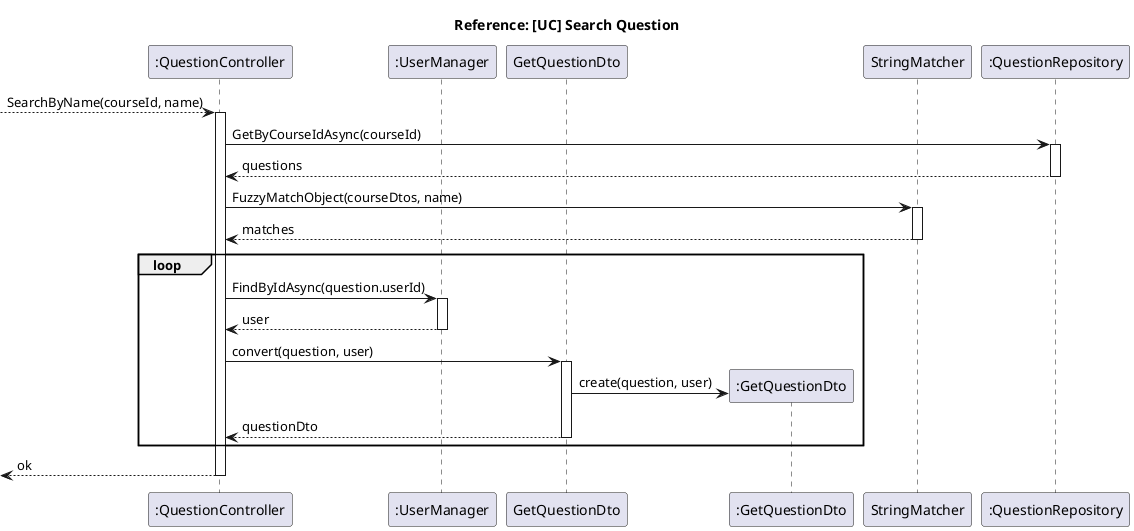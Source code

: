 @startuml Search question

title Reference: [UC] Search Question

participant ":QuestionController" as controller
participant ":UserManager" as manager
participant GetQuestionDto
participant ":GetQuestionDto" as getQuestionDto
participant StringMatcher
participant ":QuestionRepository" as repository

--> controller: SearchByName(courseId, name)
activate controller

controller -> repository: GetByCourseIdAsync(courseId)
activate repository
repository --> controller: questions
deactivate repository

controller -> StringMatcher: FuzzyMatchObject(courseDtos, name)
activate StringMatcher
StringMatcher --> controller: matches
deactivate StringMatcher

loop
    controller -> manager: FindByIdAsync(question.userId)
    activate manager
    manager --> controller: user
    deactivate manager

    controller -> GetQuestionDto: convert(question, user)
    activate GetQuestionDto
    GetQuestionDto -> getQuestionDto**: create(question, user)
    GetQuestionDto --> controller: questionDto
    deactivate GetQuestionDto

end

<-- controller: ok

deactivate controller

@enduml